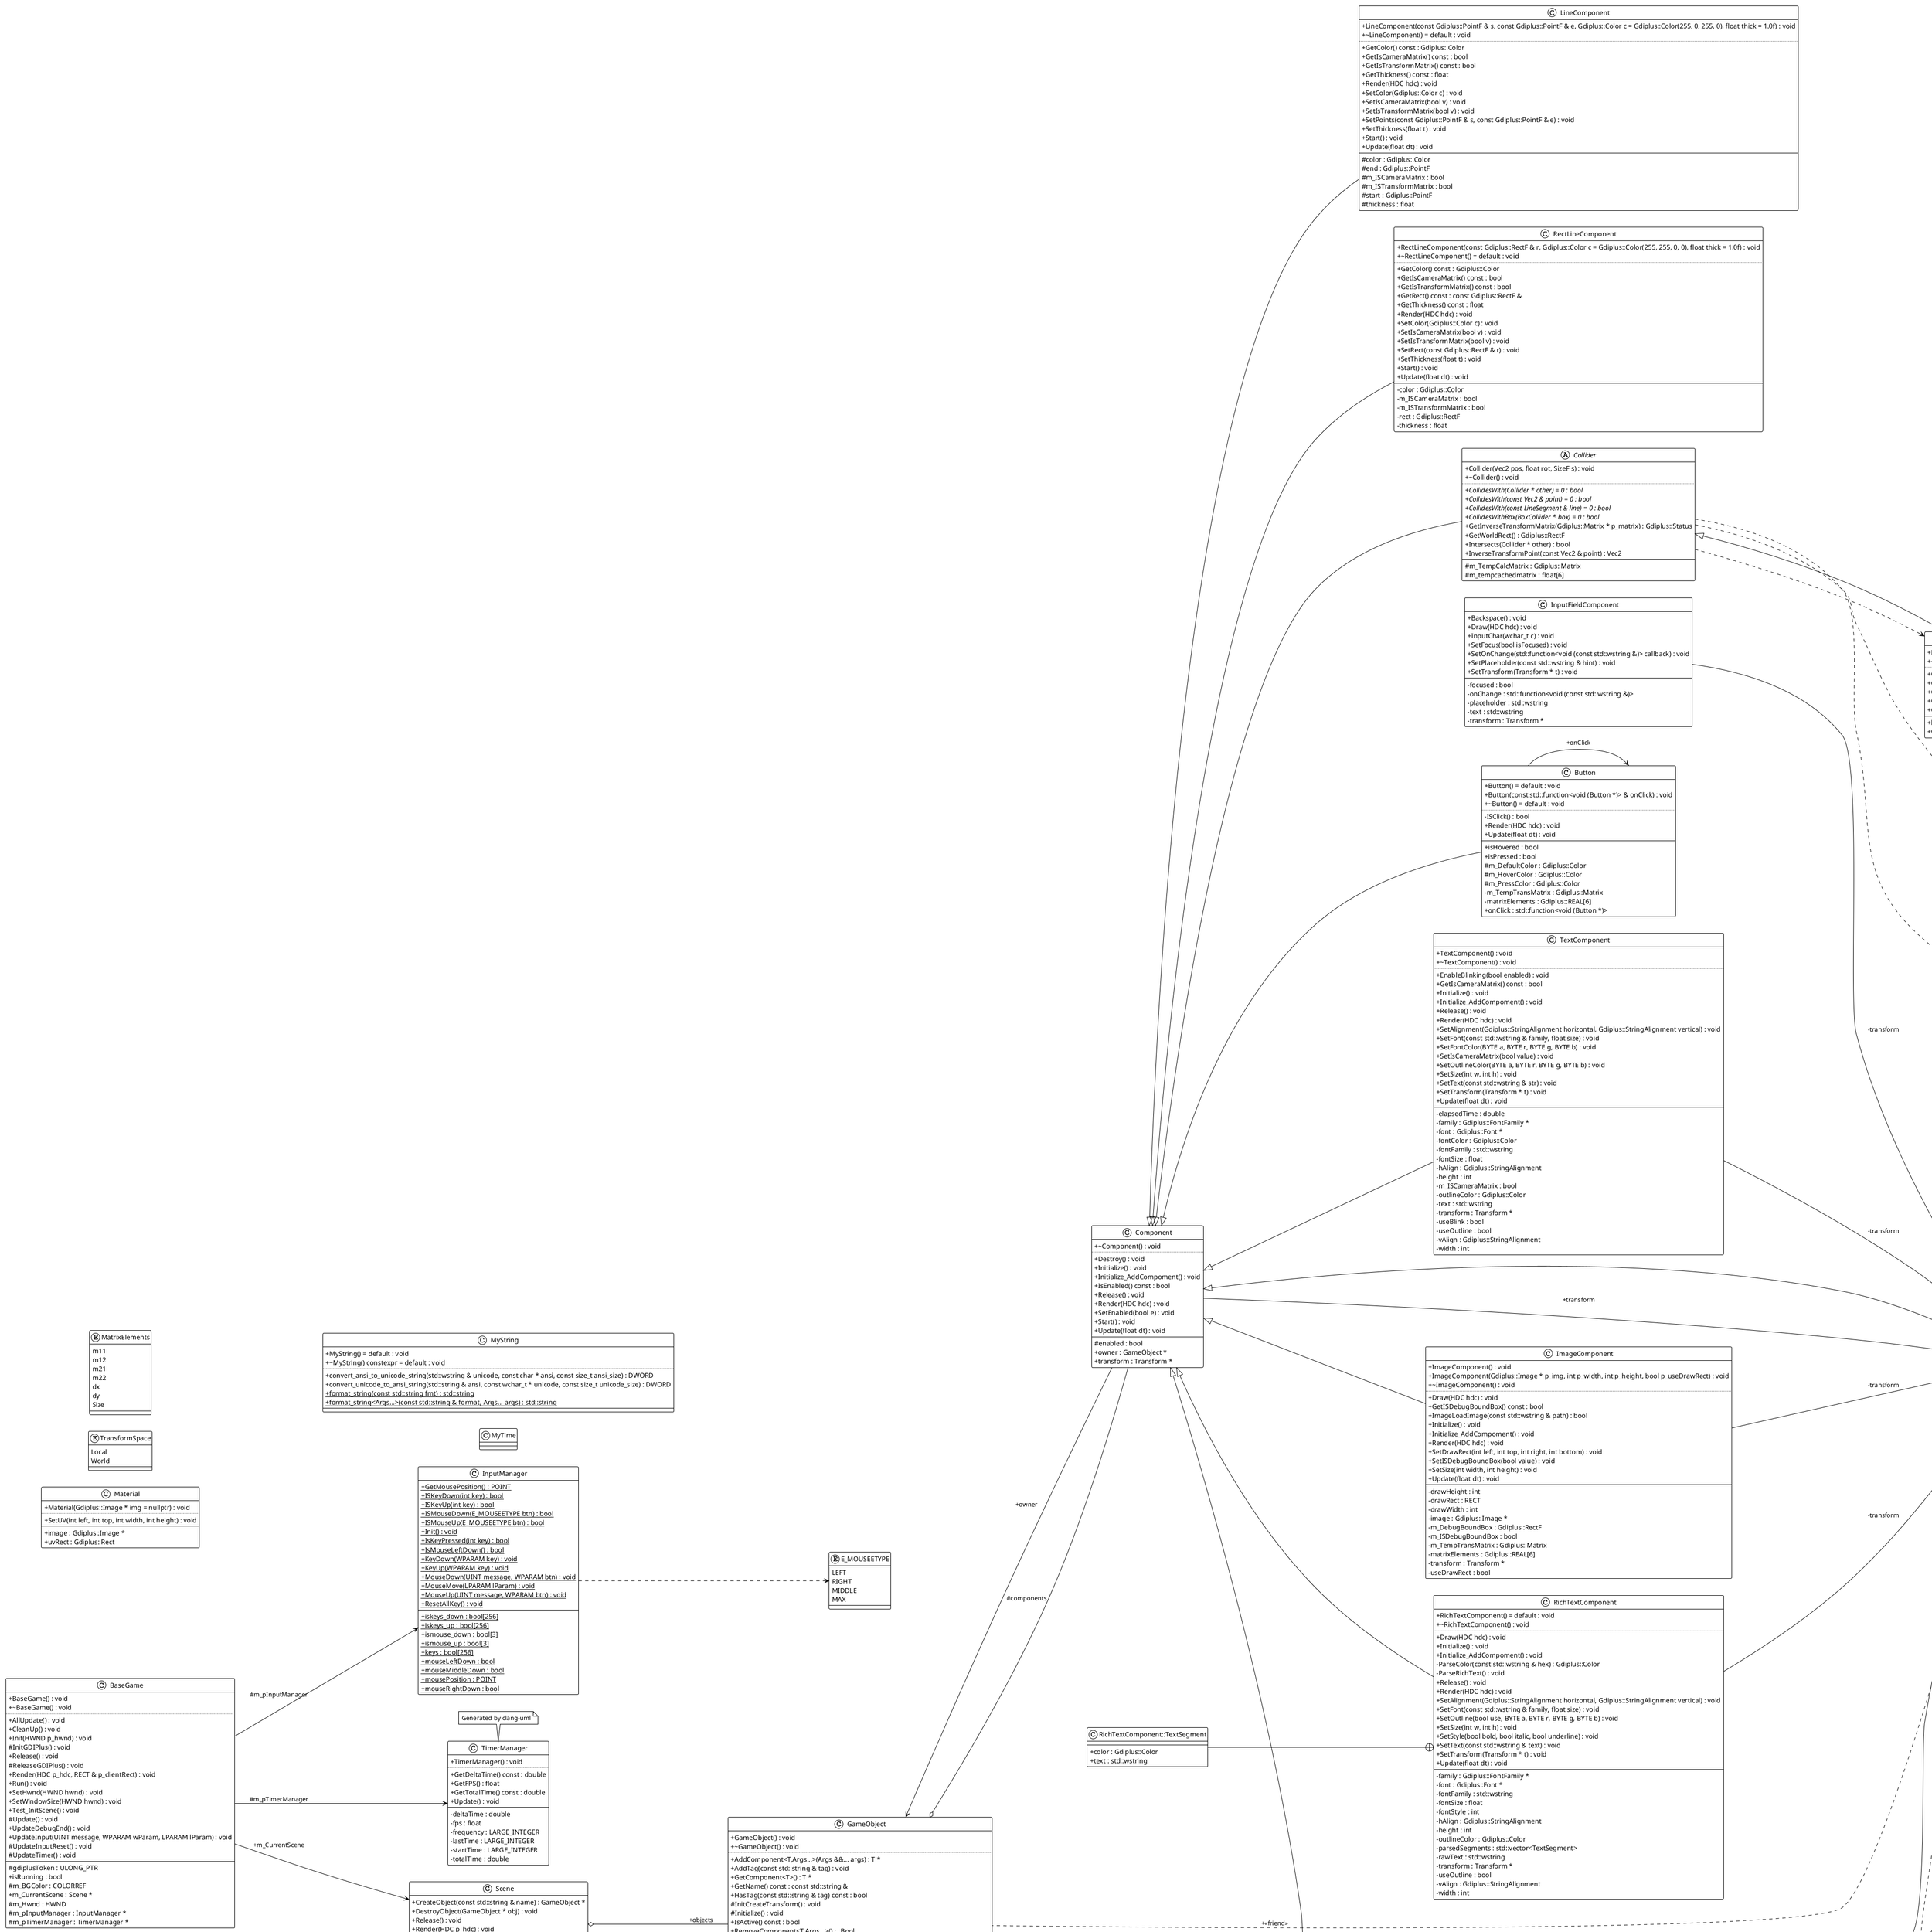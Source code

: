@startuml
!theme plain
skinparam classAttributeIconSize 0
left to right direction
class "Vec2" as C_0016480947060394780245
class C_0016480947060394780245 {
+Vec2() : void
+Vec2(float x, float y) : void
+Vec2(const Vec2 & other) : void
..
+operator*(float scalar) const : Vec2
+operator*(const Vec2 & other) const : Vec2
+operator*=(float scalar) : Vec2
+operator+(const Vec2 & other) const : Vec2
+operator+=(const Vec2 & other) : Vec2
+operator+=(float scalar) : Vec2
+operator-(const Vec2 & other) const : Vec2
+operator-() const : Vec2
+operator-=(const Vec2 & other) : Vec2
+operator/(float scalar) const : Vec2
+operator/(const Vec2 & other) const : Vec2
+operator/=(float scalar) : Vec2
+operator==(const Vec2 & other) const : bool
..
+Abs() const : Vec2
+Ceil() const : Vec2
+Clamp(const Vec2 & min, const Vec2 & max) const : Vec2
+Dot(const Vec2 & other) const : float
+Floor() const : Vec2
+Length() const : float
+LengthSquared() const : float
+Lerp(const Vec2 & other, float t) const : Vec2
+Max(const Vec2 & other) const : Vec2
+Min(const Vec2 & other) const : Vec2
+Normalize() const : Vec2
+Perpendicular() const : Vec2
+Project(const Vec2 & other) const : Vec2
+Reflect(const Vec2 & normal) const : Vec2
+Rotate(float angleDegrees) const : Vec2
+Round() const : Vec2
__
+x : float
+y : float
}
class "Rect" as C_0008364433741114752039
class C_0008364433741114752039 {
+Intersects(const Rect & other) : bool
__
+height : float
+pos : Vec2
+width : float
}
class "Component" as C_0012021292812520796288
class C_0012021292812520796288 {
+~Component() : void
..
+Destroy() : void
+Initialize() : void
+Initialize_AddCompoment() : void
+IsEnabled() const : bool
+Release() : void
+Render(HDC hdc) : void
+SetEnabled(bool e) : void
+Start() : void
+Update(float dt) : void
__
#enabled : bool
+owner : GameObject *
+transform : Transform *
}
class "Gdiplus::Image" as C_0000370005033936394450
class C_0000370005033936394450 {
__
}
class "Camera" as C_0006111862596534002478
class C_0006111862596534002478 {
+Camera() : void
+~Camera() : void
..
+ApplyToMatrix(Gdiplus::Matrix & matrix) const : void
+ApplyToPoint(const Vec2 & worldPos) const : Vec2
+Begin_Update_GraphicsMatrix(Gdiplus::Graphics & graphics, Transform * p_transform, bool p_iscameramat = true, bool p_issmooth = true) : void
+Destroy() : void
+End_Update_GraphicsMatrix(Gdiplus::Graphics & graphics, Transform * p_transform) : void
+GetCameraWorldMatrix() : Gdiplus::Matrix &
+GetMultiplyMatrix(Gdiplus::Matrix & matrix) : Gdiplus::Matrix &
+GetWorldPos() const : Vec2 &
+GetWorldRotation() const : float
+GetZoom() : float
+Initialize() : void
+Initialize_AddCompoment() : void
+MarkDirty() : void
+Release() : void
+Render(HDC hdc) : void
+SetLocalPosition(const Vec2 & pos) : void
+SetLocalPosition(float p_x, float p_y) : void
+SetWorldPosition(Vec2 & pos) : void
+SetWorldPosition(float p_x, float p_y) : void
+SetWorldRotation(float p_rot) : void
+SetZoom(float z) : void
+Start() : void
+Update(float dt) : void
+UpdateIfDirty() : void
__
#cachedCameraWorldMatrix : Gdiplus::Matrix
#cachedWorldDepth : float
#cachedWorldPosition : Vec2
#cachedWorldRotation : float
#cachedWorldScale : Vec2
#isDirty : bool
#zoom : float
}
class "GameObject" as C_0010250684592540512228
class C_0010250684592540512228 {
+GameObject() : void
+~GameObject() : void
..
+AddComponent<T,Args...>(Args &&... args) : T *
+AddTag(const std::string & tag) : void
+GetComponent<T>() : T *
+GetName() const : const std::string &
+HasTag(const std::string & tag) const : bool
#InitCreateTransform() : void
#Initialize() : void
+IsActive() const : bool
+RemoveComponent<T,Args...>() : _Bool
+Render(HDC hdc) : void
+SetActive(bool a) : void
+SetName(const std::string & n) : void
+Start() : void
+Update(float dt) : void
__
#active : bool
#components : std::unordered_map<std::type_index,std::unique_ptr<Component>>
#name : std::string
#tags : std::unordered_set<std::string>
+transform : Transform *
}
enum "MatrixElements" as C_0009743155639492764517
enum C_0009743155639492764517 {
m11
m12
m21
m22
dx
dy
Size
}
enum "TransformSpace" as C_0011529733206085767575
enum C_0011529733206085767575 {
Local
World
}
class "Transform" as C_0013979161094353040123
class C_0013979161094353040123 {
#Transform() = default : void
..
+GetDepth() const : float
+GetPivotPos() : Vec2 &
+GetWorldDepth() : float
+GetWorldMatrix() : Gdiplus::Matrix &
+GetWorldPosition() : Vec2 &
+GetWorldRotation() : float
+GetWorldScale() : Vec2 &
#MarkDirty() : void
+SetDepth(float d) : void
+SetLocalRotation(float angleDegrees) : void
+SetLocalScale(Vec2 scale) : void
+SetLocalScale(float p_scalex, float p_scaley) : void
+SetParent(Transform * newParent) : void
+SetPivotPos(const Vec2 & pivot) : void
+SetPivotPos(float x, float y) : void
+SetWorldPosition(Vec2 & p_wpos) : void
+SetWorldPosition(float p_x, float p_y) : void
+SetWorldRotation(float worldAngle) : void
+SetWorldScale(float p_xscale, float p_yscale) : void
+SetWorldScale(Vec2 & worldScale) : void
+UpdateAllPositions() : void
#UpdateIfDirty() : void
+getHeight() const : float
+getLocalPosition() const : Vec2
+getRotation() : float
+getWidth() const : float
+setHeight(float h) : void
+setLocalPosition(const Vec2 & pos) : void
+setLocalPosition(float p_x, float p_y) : void
+setWidth(float w) : void
__
+PivotPos : Vec2
+cachedPivotPos : Vec2
-cachedWorldDepth : float
-cachedWorldMatrix : Gdiplus::Matrix
-cachedWorldPosition : Vec2
-cachedWorldRotation : float
-cachedWorldScale : Vec2
-children : std::vector<Transform *>
+height : float
-isDirty : bool
+localScale : Vec2
+local_rotation : float
+localposition : Vec2
-m_TempCalcMatrix : Gdiplus::Matrix
-m_tempcachedmatrix : float[6]
-parent : Transform *
+width : float
+zdepth : float
}
class "SingletonT<T>" as C_0011044441207668165372
class C_0011044441207668165372 {
#SingletonT() = default : void
#SingletonT(const SingletonT<T> &) = deleted : void
#~SingletonT() = default : void
..
#operator=(const SingletonT<T> &) = deleted : SingletonT<T> &
..
+DestroyManager() : void
{static} +GetI() : T *
+Initialize() : void
{static} +Instance() : T &
__
{static} -instance : T *
}
class "SingletonT<CameraManager>" as C_0013661311382128640226
class C_0013661311382128640226 {
__
}
class "CameraManager" as C_0010602408877764505757
class C_0010602408877764505757 {
+CameraManager() : void
+~CameraManager() : void
..
+AddCamera(const std::string & name = "") : Camera *
+AddMainCamera() : Camera *
+GetMainCamera() : Camera *
+GetViewportCenter() : Vec2 &
+GetWindowSize() : Vec2 &
+SetWindowSize(HWND hwnd) : void
#UpdateViewportSize() : void
__
#m_AllCameraVec : std::vector<Camera *>
#m_MainCamera : Camera *
#m_ViewportCenter : Vec2
#m_WindowSize : Vec2
#m_hWnd : HWND
}
class "LineSegment" as C_0012662634402439666456
class C_0012662634402439666456 {
__
+p1 : Vec2
+p2 : Vec2
}
abstract "Collider" as C_0014710440344490690589
abstract C_0014710440344490690589 {
+Collider(Vec2 pos, float rot, SizeF s) : void
+~Collider() : void
..
{abstract} +CollidesWith(Collider * other) = 0 : bool
{abstract} +CollidesWith(const Vec2 & point) = 0 : bool
{abstract} +CollidesWith(const LineSegment & line) = 0 : bool
{abstract} +CollidesWithBox(BoxCollider * box) = 0 : bool
+GetInverseTransformMatrix(Gdiplus::Matrix * p_matrix) : Gdiplus::Status
+GetWorldRect() : Gdiplus::RectF
+Intersects(Collider * other) : bool
+InverseTransformPoint(const Vec2 & point) : Vec2
__
#m_TempCalcMatrix : Gdiplus::Matrix
#m_tempcachedmatrix : float[6]
}
class "BoxCollider" as C_0005411490672434116202
class C_0005411490672434116202 {
+BoxCollider(Vec2 pos, float rot, SizeF s, float w, float h) : void
+~BoxCollider() : void
..
+CollidesWith(Collider * other) : bool
+CollidesWith(const Vec2 & point) : bool
+CollidesWith(const LineSegment & line) : bool
+CollidesWithBox(BoxCollider * other) : bool
+GetWorldCorners() const : std::vector<Vec2>
__
+height : float
+width : float
}
class "ImageComponent" as C_0007426470158294810457
class C_0007426470158294810457 {
+ImageComponent() : void
+ImageComponent(Gdiplus::Image * p_img, int p_width, int p_height, bool p_useDrawRect) : void
+~ImageComponent() : void
..
+Draw(HDC hdc) : void
+GetISDebugBoundBox() const : bool
+ImageLoadImage(const std::wstring & path) : bool
+Initialize() : void
+Initialize_AddCompoment() : void
+Render(HDC hdc) : void
+SetDrawRect(int left, int top, int right, int bottom) : void
+SetISDebugBoundBox(bool value) : void
+SetSize(int width, int height) : void
+Update(float dt) : void
__
-drawHeight : int
-drawRect : RECT
-drawWidth : int
-image : Gdiplus::Image *
-m_DebugBoundBox : Gdiplus::RectF
-m_ISDebugBoundBox : bool
-m_TempTransMatrix : Gdiplus::Matrix
-matrixElements : Gdiplus::REAL[6]
-transform : Transform *
-useDrawRect : bool
}
class "SingletonT<ImageManager>" as C_0011492085545754070408
class C_0011492085545754070408 {
__
}
class "ImageManager" as C_0017393003743977498017
class C_0017393003743977498017 {
+~ImageManager() : void
..
+Load(const std::wstring & path) : Gdiplus::Image *
__
-imageMap : std::unordered_map<std::wstring,Gdiplus::Image *>
}
class "DebugObject" as C_0013047365441492111311
class C_0013047365441492111311 {
+DebugObject() : void
+~DebugObject() constexpr = default : void
..
+IsActive() const : bool
+Render(HDC hdc) : void
+SetActive(bool a) : void
+Start() : void
+Update(float dt) : void
__
#active : bool
}
class "DebugLineComponent" as C_0017289291423747156513
class C_0017289291423747156513 {
+DebugLineComponent() = default : void
+DebugLineComponent(const Vec2 & p_start, const Vec2 & p_end, Gdiplus::Color c = Gdiplus::Color(255, 255, 0, 0), float thick = 1.0f) : void
+~DebugLineComponent() = default : void
..
+GetColor() const : Gdiplus::Color
+GetIsCameraMatrix() const : bool
+GetIsTransformMatrix() const : bool
+GetLine(Vec2 & p_start, Vec2 & p_end) const : void
+GetThickness() const : float
+Render(HDC hdc) : void
+SetColor(Gdiplus::Color c) : void
+SetIsCameraMatrix(bool v) : void
+SetIsTransformMatrix(bool v) : void
+SetLine(const Vec2 & p_start, const Vec2 & p_end) : void
+SetThickness(float t) : void
+Start() : void
+Update(float dt) : void
__
#color : Gdiplus::Color
#enabled : bool
#endPoint : Vec2
#m_ISCameraMatrix : bool
#m_ISTransformMatrix : bool
#rect : Gdiplus::RectF
#startPoint : Vec2
#thickness : float
}
class "DebugRectLineComponent" as C_0013402360081878303675
class C_0013402360081878303675 {
+DebugRectLineComponent() = default : void
+DebugRectLineComponent(const Gdiplus::RectF & r, Gdiplus::Color c = Gdiplus::Color(255, 255, 0, 0), float thick = 1.0f) : void
+~DebugRectLineComponent() = default : void
..
+GetColor() const : Gdiplus::Color
+GetIsCameraMatrix() const : bool
+GetIsTransformMatrix() const : bool
+GetRect() const : const Gdiplus::RectF &
+GetThickness() const : float
+Render(HDC hdc) : void
+SetColor(Gdiplus::Color c) : void
+SetIsCameraMatrix(bool v) : void
+SetIsTransformMatrix(bool v) : void
+SetRect(const Gdiplus::RectF & r) : void
+SetRect(Vec2 & p_min, Vec2 & p_max) : void
+SetRect(float p_x, float p_y, float p_width, float p_height) : void
+SetThickness(float t) : void
+Start() : void
+Update(float dt) : void
__
#color : Gdiplus::Color
#enabled : bool
#m_ISCameraMatrix : bool
#m_ISTransformMatrix : bool
#rect : Gdiplus::RectF
#thickness : float
}
class "DebugText" as C_0009292021707070627199
class C_0009292021707070627199 {
+DebugText() : void
+DebugText(const Vec2 & p_pos, Gdiplus::Color c = Gdiplus::Color(255, 255, 0, 0), int p_fontsize = 18) : void
+~DebugText() = default : void
..
+GetColor() const : Gdiplus::Color
+GetFontSize() const : int
+GetIsCameraMatrix() const : bool
+GetIsTransformMatrix() const : bool
+GetPosition(Vec2 & p_pos, Vec2 & p_end) const : void
+GetText() const : const std::wstring &
+Initlize() : void
+Render(HDC hdc) : void
+SetColor(Gdiplus::Color c) : void
+SetFontSize(int t) : void
+SetIsCameraMatrix(bool v) : void
+SetIsTransformMatrix(bool v) : void
+SetPosition(const Vec2 & p_pos) : void
+SetText(const std::wstring & text) : void
+Start() : void
+Update(float dt) : void
__
#FontSize : int
#Position : Vec2
#color : Gdiplus::Color
#enabled : bool
#family : Gdiplus::FontFamily *
#font : Gdiplus::Font *
#m_ISCameraMatrix : bool
#m_ISTransformMatrix : bool
#m_Text : std::wstring
}
class "SingletonT<DebugObjectManager>" as C_0011886883320507445221
class C_0011886883320507445221 {
__
}
class "DebugObjectManager" as C_0006671170546776371142
class C_0006671170546776371142 {
+DebugObjectManager() = default : void
+~DebugObjectManager() : void
..
#AddDebugLine_ResizeCount(int p_addsize) : void
#AddDebugRect_ResizeCount(int p_addsize) : void
#AddDebugText_ResizeCount(int p_addsize) : void
+AllDebugRender(HDC p_hdc) : void
+AllDebugUpdate(float dt) : void
+DrawDebugText(std::wstring p_str, Vec2 & p_pos, Gdiplus::Color color = Gdiplus::Color(255, 255, 0, 0)) : DebugText *
+DrawLine(Vec2 & p_st, Vec2 & p_end, float p_thickness = 1.f, Gdiplus::Color color = Gdiplus::Color(255, 255, 0, 0)) : DebugLineComponent *
+DrawRectLine(Vec2 & p_min, Vec2 & p_max, float p_thickness = 1.f, Gdiplus::Color color = Gdiplus::Color(255, 255, 0, 0)) : DebugRectLineComponent *
+DrawRectLine(float p_x, float p_y, float p_width, float p_height, float p_thickness = 1.f, Gdiplus::Color color = Gdiplus::Color(255, 255, 0, 0)) : DebugRectLineComponent *
+Initialize() : void
+IsAllDebug() const : bool
+ResetAllDebugObjects() : void
+SetAllDebug(bool v) : void
__
#m_CacheDebugTextSize : int
#m_CacheLineSize : int
#m_CacheRectSize : int
#m_DebugLineVec : std::vector<std::unique_ptr<DebugLineComponent>>
#m_DebugObjects : std::vector<DebugObject *>
#m_DebugRectLineVec : std::vector<std::unique_ptr<DebugRectLineComponent>>
#m_DebugTextCount : int
#m_DebugTextVec : std::vector<std::unique_ptr<DebugText>>
#m_ISAllDebug : bool
#m_LineCount : int
#m_RectLineCount : int
}
class "MyMath" as C_0015695959574086753925
class C_0015695959574086753925 {
+MyMath() = default : void
+~MyMath() constexpr = default : void
..
{static} #DegToRad(float deg) : float
{static} +GetBoundBox(const Gdiplus::Matrix * p_transform_mat, const Gdiplus::Matrix * p_camera_mat, const float & width, const float & height, Gdiplus::RectF * p_rect) : Gdiplus::Status
{static} +GetBoundBox(const Gdiplus::Matrix * p_srcmat, const Gdiplus::Matrix * p_camera_mat, const SizeF & size, Gdiplus::RectF * p_rect) : Gdiplus::Status
{static} +GetMatrix(Gdiplus::Matrix * p_srcmat, const Vec2 & pos, const Gdiplus::SizeF & scale, float rotation) : Gdiplus::Status
{static} #RadToDeg(float rad) : float
{static} +SetRect(Gdiplus::RectF * p_rect, const Vec2 & pos, const Gdiplus::SizeF & size) : Gdiplus::Status
{static} +SetRect(Gdiplus::RectF * p_rect, const Vec2 & p_min, const Vec2 & p_max) : Gdiplus::Status
__
}
class "LineComponent" as C_0009691662641127124450
class C_0009691662641127124450 {
+LineComponent(const Gdiplus::PointF & s, const Gdiplus::PointF & e, Gdiplus::Color c = Gdiplus::Color(255, 0, 255, 0), float thick = 1.0f) : void
+~LineComponent() = default : void
..
+GetColor() const : Gdiplus::Color
+GetIsCameraMatrix() const : bool
+GetIsTransformMatrix() const : bool
+GetThickness() const : float
+Render(HDC hdc) : void
+SetColor(Gdiplus::Color c) : void
+SetIsCameraMatrix(bool v) : void
+SetIsTransformMatrix(bool v) : void
+SetPoints(const Gdiplus::PointF & s, const Gdiplus::PointF & e) : void
+SetThickness(float t) : void
+Start() : void
+Update(float dt) : void
__
#color : Gdiplus::Color
#end : Gdiplus::PointF
#m_ISCameraMatrix : bool
#m_ISTransformMatrix : bool
#start : Gdiplus::PointF
#thickness : float
}
class "RectLineComponent" as C_0011912902467100122064
class C_0011912902467100122064 {
+RectLineComponent(const Gdiplus::RectF & r, Gdiplus::Color c = Gdiplus::Color(255, 255, 0, 0), float thick = 1.0f) : void
+~RectLineComponent() = default : void
..
+GetColor() const : Gdiplus::Color
+GetIsCameraMatrix() const : bool
+GetIsTransformMatrix() const : bool
+GetRect() const : const Gdiplus::RectF &
+GetThickness() const : float
+Render(HDC hdc) : void
+SetColor(Gdiplus::Color c) : void
+SetIsCameraMatrix(bool v) : void
+SetIsTransformMatrix(bool v) : void
+SetRect(const Gdiplus::RectF & r) : void
+SetThickness(float t) : void
+Start() : void
+Update(float dt) : void
__
-color : Gdiplus::Color
-m_ISCameraMatrix : bool
-m_ISTransformMatrix : bool
-rect : Gdiplus::RectF
-thickness : float
}
enum "E_MOUSEETYPE" as C_0002707729954124650755
enum C_0002707729954124650755 {
LEFT
RIGHT
MIDDLE
MAX
}
class "InputManager" as C_0007529291253653007674
class C_0007529291253653007674 {
{static} +GetMousePosition() : POINT
{static} +ISKeyDown(int key) : bool
{static} +ISKeyUp(int key) : bool
{static} +ISMouseDown(E_MOUSEETYPE btn) : bool
{static} +ISMouseUp(E_MOUSEETYPE btn) : bool
{static} +Init() : void
{static} +IsKeyPressed(int key) : bool
{static} +IsMouseLeftDown() : bool
{static} +KeyDown(WPARAM key) : void
{static} +KeyUp(WPARAM key) : void
{static} +MouseDown(UINT message, WPARAM btn) : void
{static} +MouseMove(LPARAM lParam) : void
{static} +MouseUp(UINT message, WPARAM btn) : void
{static} +ResetAllKey() : void
__
{static} +iskeys_down : bool[256]
{static} +iskeys_up : bool[256]
{static} +ismouse_down : bool[3]
{static} +ismouse_up : bool[3]
{static} +keys : bool[256]
{static} +mouseLeftDown : bool
{static} +mouseMiddleDown : bool
{static} +mousePosition : POINT
{static} +mouseRightDown : bool
}
class "Material" as C_0012798265388312005056
class C_0012798265388312005056 {
+Material(Gdiplus::Image * img = nullptr) : void
..
+SetUV(int left, int top, int width, int height) : void
__
+image : Gdiplus::Image *
+uvRect : Gdiplus::Rect
}
class "MyString" as C_0006543205476927866422
class C_0006543205476927866422 {
+MyString() = default : void
+~MyString() constexpr = default : void
..
+convert_ansi_to_unicode_string(std::wstring & unicode, const char * ansi, const size_t ansi_size) : DWORD
+convert_unicode_to_ansi_string(std::string & ansi, const wchar_t * unicode, const size_t unicode_size) : DWORD
{static} +format_string(const std::string fmt) : std::string
{static} +format_string<Args...>(const std::string & format, Args... args) : std::string
__
}
class "MyTime" as C_0012543508281110658058
class C_0012543508281110658058 {
__
}
class "SingletonT<MyUtil>" as C_0018360792939543365666
class C_0018360792939543365666 {
__
}
class "MyUtil" as C_0013713340247719435639
class C_0013713340247719435639 {
+MyUtil() = default : void
+~MyUtil() constexpr = default : void
..
{static} +GetRandFloat(float p_min = 0.f, float p_max = 1.f) : float
{static} +GetRandInt(int p_min = 0, int p_max = 100) : int
__
}
class "Viewport" as C_0012676504793219311971
class C_0012676504793219311971 {
+GetViewRect() const : const Gdiplus::RectF &
+IsVisible(const Vec2 & screenPos, float width, float height) const : bool
+SetViewRect(float x, float y, float width, float height) : void
__
-viewRect : Gdiplus::RectF
}
class "SingletonT<GameObjectManager>" as C_0009082757426868238184
class C_0009082757426868238184 {
__
}
class "GameObjectManager" as C_0005560623204830570427
class C_0005560623204830570427 {
+GameObjectManager() = default : void
+~GameObjectManager() : void
..
+CreateObject(const std::string & name) : GameObject *
{static} +CreateObjectS(const std::string & name) : GameObject *
+DestroyObject(GameObject * obj) : void
{static} +DestroyObjectS(GameObject * obj) : void
__
#objects : std::vector<std::unique_ptr<GameObject>>
}
class "SingletonT<FacadeManager>" as C_0014693033089461591607
class C_0014693033089461591607 {
__
}
class "FacadeManager" as C_0016140491647462731610
class C_0016140491647462731610 {
+FacadeManager() : void
+~FacadeManager() : void
..
+DestroyAllManagers() : void
+Initlize() : void
+Release() : void
__
}
class "Scene" as C_0005375663403181666835
class C_0005375663403181666835 {
+CreateObject(const std::string & name) : GameObject *
+DestroyObject(GameObject * obj) : void
+Release() : void
+Render(HDC p_hdc) : void
+Start() : void
+Update(float dt) : void
__
+objects : std::vector<std::unique_ptr<GameObject>>
}
class "Button" as C_0000221405838615140689
class C_0000221405838615140689 {
+Button() = default : void
+Button(const std::function<void (Button *)> & onClick) : void
+~Button() = default : void
..
-ISClick() : bool
+Render(HDC hdc) : void
+Update(float dt) : void
__
+isHovered : bool
+isPressed : bool
#m_DefaultColor : Gdiplus::Color
#m_HoverColor : Gdiplus::Color
#m_PressColor : Gdiplus::Color
-m_TempTransMatrix : Gdiplus::Matrix
-matrixElements : Gdiplus::REAL[6]
+onClick : std::function<void (Button *)>
}
class "InputFieldComponent" as C_0014246112670391732192
class C_0014246112670391732192 {
+Backspace() : void
+Draw(HDC hdc) : void
+InputChar(wchar_t c) : void
+SetFocus(bool isFocused) : void
+SetOnChange(std::function<void (const std::wstring &)> callback) : void
+SetPlaceholder(const std::wstring & hint) : void
+SetTransform(Transform * t) : void
__
-focused : bool
-onChange : std::function<void (const std::wstring &)>
-placeholder : std::wstring
-text : std::wstring
-transform : Transform *
}
class "RichTextComponent" as C_0006468325429240224623
class C_0006468325429240224623 {
+RichTextComponent() = default : void
+~RichTextComponent() : void
..
+Draw(HDC hdc) : void
+Initialize() : void
+Initialize_AddCompoment() : void
-ParseColor(const std::wstring & hex) : Gdiplus::Color
-ParseRichText() : void
+Release() : void
+Render(HDC hdc) : void
+SetAlignment(Gdiplus::StringAlignment horizontal, Gdiplus::StringAlignment vertical) : void
+SetFont(const std::wstring & family, float size) : void
+SetOutline(bool use, BYTE a, BYTE r, BYTE g, BYTE b) : void
+SetSize(int w, int h) : void
+SetStyle(bool bold, bool italic, bool underline) : void
+SetText(const std::wstring & text) : void
+SetTransform(Transform * t) : void
+Update(float dt) : void
__
-family : Gdiplus::FontFamily *
-font : Gdiplus::Font *
-fontFamily : std::wstring
-fontSize : float
-fontStyle : int
-hAlign : Gdiplus::StringAlignment
-height : int
-outlineColor : Gdiplus::Color
-parsedSegments : std::vector<TextSegment>
-rawText : std::wstring
-transform : Transform *
-useOutline : bool
-vAlign : Gdiplus::StringAlignment
-width : int
}
class "RichTextComponent::TextSegment" as C_0010200758658661813511
class C_0010200758658661813511 {
__
+color : Gdiplus::Color
+text : std::wstring
}
class "TextComponent" as C_0012700147483782556045
class C_0012700147483782556045 {
+TextComponent() : void
+~TextComponent() : void
..
+EnableBlinking(bool enabled) : void
+GetIsCameraMatrix() const : bool
+Initialize() : void
+Initialize_AddCompoment() : void
+Release() : void
+Render(HDC hdc) : void
+SetAlignment(Gdiplus::StringAlignment horizontal, Gdiplus::StringAlignment vertical) : void
+SetFont(const std::wstring & family, float size) : void
+SetFontColor(BYTE a, BYTE r, BYTE g, BYTE b) : void
+SetIsCameraMatrix(bool value) : void
+SetOutlineColor(BYTE a, BYTE r, BYTE g, BYTE b) : void
+SetSize(int w, int h) : void
+SetText(const std::wstring & str) : void
+SetTransform(Transform * t) : void
+Update(float dt) : void
__
-elapsedTime : double
-family : Gdiplus::FontFamily *
-font : Gdiplus::Font *
-fontColor : Gdiplus::Color
-fontFamily : std::wstring
-fontSize : float
-hAlign : Gdiplus::StringAlignment
-height : int
-m_ISCameraMatrix : bool
-outlineColor : Gdiplus::Color
-text : std::wstring
-transform : Transform *
-useBlink : bool
-useOutline : bool
-vAlign : Gdiplus::StringAlignment
-width : int
}
class "BaseGame" as C_0005365101254653150826
class C_0005365101254653150826 {
+BaseGame() : void
+~BaseGame() : void
..
+AllUpdate() : void
+CleanUp() : void
+Init(HWND p_hwnd) : void
#InitGDIPlus() : void
+Release() : void
#ReleaseGDIPlus() : void
+Render(HDC p_hdc, RECT & p_clientRect) : void
+Run() : void
+SetHwnd(HWND hwnd) : void
+SetWindowSize(HWND hwnd) : void
+Test_InitScene() : void
#Update() : void
+UpdateDebugEnd() : void
+UpdateInput(UINT message, WPARAM wParam, LPARAM lParam) : void
#UpdateInputReset() : void
#UpdateTimer() : void
__
#gdiplusToken : ULONG_PTR
+isRunning : bool
#m_BGColor : COLORREF
+m_CurrentScene : Scene *
#m_Hwnd : HWND
#m_pInputManager : InputManager *
#m_pTimerManager : TimerManager *
}
class "TimerManager" as C_0006104864286880803545
class C_0006104864286880803545 {
+TimerManager() : void
..
+GetDeltaTime() const : double
+GetFPS() : float
+GetTotalTime() const : double
+Update() : void
__
-deltaTime : double
-fps : float
-frequency : LARGE_INTEGER
-lastTime : LARGE_INTEGER
-startTime : LARGE_INTEGER
-totalTime : double
}
C_0008364433741114752039 o-- C_0016480947060394780245 : +pos
C_0012021292812520796288 --> C_0010250684592540512228 : +owner
C_0012021292812520796288 --> C_0013979161094353040123 : +transform
C_0006111862596534002478 ..> C_0013979161094353040123
C_0006111862596534002478 o-- C_0016480947060394780245 : #cachedWorldPosition
C_0006111862596534002478 o-- C_0016480947060394780245 : #cachedWorldScale
C_0012021292812520796288 <|-- C_0006111862596534002478
C_0010250684592540512228 o-- C_0012021292812520796288 : #components
C_0010250684592540512228 --> C_0013979161094353040123 : +transform
C_0013979161094353040123 o-- C_0016480947060394780245 : +localposition
C_0013979161094353040123 o-- C_0016480947060394780245 : +localScale
C_0013979161094353040123 o-- C_0016480947060394780245 : +PivotPos
C_0013979161094353040123 o-- C_0016480947060394780245 : +cachedPivotPos
C_0013979161094353040123 --> C_0013979161094353040123 : -parent
C_0013979161094353040123 --> C_0013979161094353040123 : -children
C_0013979161094353040123 o-- C_0016480947060394780245 : -cachedWorldPosition
C_0013979161094353040123 o-- C_0016480947060394780245 : -cachedWorldScale
C_0013979161094353040123 <.. C_0010250684592540512228 : +<<friend>>
C_0012021292812520796288 <|-- C_0013979161094353040123
C_0013661311382128640226 ..> C_0010602408877764505757
C_0013661311382128640226 ..|> C_0011044441207668165372
C_0010602408877764505757 --> C_0006111862596534002478 : #m_AllCameraVec
C_0010602408877764505757 --> C_0006111862596534002478 : #m_MainCamera
C_0010602408877764505757 o-- C_0016480947060394780245 : #m_WindowSize
C_0010602408877764505757 o-- C_0016480947060394780245 : #m_ViewportCenter
C_0013661311382128640226 <|-- C_0010602408877764505757
C_0012662634402439666456 o-- C_0016480947060394780245 : +p1
C_0012662634402439666456 o-- C_0016480947060394780245 : +p2
C_0014710440344490690589 ..> C_0016480947060394780245
C_0014710440344490690589 ..> C_0012662634402439666456
C_0014710440344490690589 ..> C_0005411490672434116202
C_0012021292812520796288 <|-- C_0014710440344490690589
C_0005411490672434116202 ..> C_0016480947060394780245
C_0005411490672434116202 ..> C_0012662634402439666456
C_0014710440344490690589 <|-- C_0005411490672434116202
C_0007426470158294810457 --> C_0013979161094353040123 : -transform
C_0012021292812520796288 <|-- C_0007426470158294810457
C_0011492085545754070408 ..> C_0017393003743977498017
C_0011492085545754070408 ..|> C_0011044441207668165372
C_0017393003743977498017 --> C_0000370005033936394450 : -imageMap
C_0011492085545754070408 <|-- C_0017393003743977498017
C_0017289291423747156513 o-- C_0016480947060394780245 : #startPoint
C_0017289291423747156513 o-- C_0016480947060394780245 : #endPoint
C_0013047365441492111311 <|-- C_0017289291423747156513
C_0013979161094353040123 <|-- C_0017289291423747156513
C_0013402360081878303675 ..> C_0016480947060394780245
C_0013047365441492111311 <|-- C_0013402360081878303675
C_0013979161094353040123 <|-- C_0013402360081878303675
C_0009292021707070627199 o-- C_0016480947060394780245 : #Position
C_0013047365441492111311 <|-- C_0009292021707070627199
C_0013979161094353040123 <|-- C_0009292021707070627199
C_0011886883320507445221 ..> C_0006671170546776371142
C_0011886883320507445221 ..|> C_0011044441207668165372
C_0006671170546776371142 ..> C_0016480947060394780245
C_0006671170546776371142 --> C_0013047365441492111311 : #m_DebugObjects
C_0006671170546776371142 o-- C_0013402360081878303675 : #m_DebugRectLineVec
C_0006671170546776371142 o-- C_0017289291423747156513 : #m_DebugLineVec
C_0006671170546776371142 o-- C_0009292021707070627199 : #m_DebugTextVec
C_0011886883320507445221 <|-- C_0006671170546776371142
C_0015695959574086753925 ..> C_0016480947060394780245
C_0012021292812520796288 <|-- C_0009691662641127124450
C_0012021292812520796288 <|-- C_0011912902467100122064
C_0007529291253653007674 ..> C_0002707729954124650755
C_0018360792939543365666 ..> C_0013713340247719435639
C_0018360792939543365666 ..|> C_0011044441207668165372
C_0018360792939543365666 <|-- C_0013713340247719435639
C_0012676504793219311971 ..> C_0016480947060394780245
C_0009082757426868238184 ..> C_0005560623204830570427
C_0009082757426868238184 ..|> C_0011044441207668165372
C_0005560623204830570427 o-- C_0010250684592540512228 : #objects
C_0009082757426868238184 <|-- C_0005560623204830570427
C_0014693033089461591607 ..> C_0016140491647462731610
C_0014693033089461591607 ..|> C_0011044441207668165372
C_0014693033089461591607 <|-- C_0016140491647462731610
C_0005375663403181666835 o-- C_0010250684592540512228 : +objects
C_0000221405838615140689 --> C_0000221405838615140689 : +onClick
C_0012021292812520796288 <|-- C_0000221405838615140689
C_0014246112670391732192 --> C_0013979161094353040123 : -transform
C_0006468325429240224623 --> C_0013979161094353040123 : -transform
C_0012021292812520796288 <|-- C_0006468325429240224623
C_0010200758658661813511 --+ C_0006468325429240224623
C_0012700147483782556045 --> C_0013979161094353040123 : -transform
C_0012021292812520796288 <|-- C_0012700147483782556045
C_0005365101254653150826 --> C_0005375663403181666835 : +m_CurrentScene
C_0005365101254653150826 --> C_0006104864286880803545 : #m_pTimerManager
C_0005365101254653150826 --> C_0007529291253653007674 : #m_pInputManager
note top : Generated by clang-uml

'Generated with clang-uml, version 0.6.2
'LLVM version clang version 20.1.7 (https://github.com/llvm/llvm-project.git 6146a88f60492b520a36f8f8f3231e15f3cc6082)
@enduml
